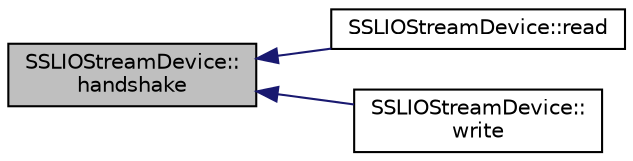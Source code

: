 digraph "SSLIOStreamDevice::handshake"
{
  edge [fontname="Helvetica",fontsize="10",labelfontname="Helvetica",labelfontsize="10"];
  node [fontname="Helvetica",fontsize="10",shape=record];
  rankdir="LR";
  Node9 [label="SSLIOStreamDevice::\lhandshake",height=0.2,width=0.4,color="black", fillcolor="grey75", style="filled", fontcolor="black"];
  Node9 -> Node10 [dir="back",color="midnightblue",fontsize="10",style="solid",fontname="Helvetica"];
  Node10 [label="SSLIOStreamDevice::read",height=0.2,width=0.4,color="black", fillcolor="white", style="filled",URL="$dd/df0/class_s_s_l_i_o_stream_device.html#a8beb626f163adac311a5ec507c3e495a"];
  Node9 -> Node11 [dir="back",color="midnightblue",fontsize="10",style="solid",fontname="Helvetica"];
  Node11 [label="SSLIOStreamDevice::\lwrite",height=0.2,width=0.4,color="black", fillcolor="white", style="filled",URL="$dd/df0/class_s_s_l_i_o_stream_device.html#aa4bfad893484ffdf9dbcdce97c462ad0"];
}
